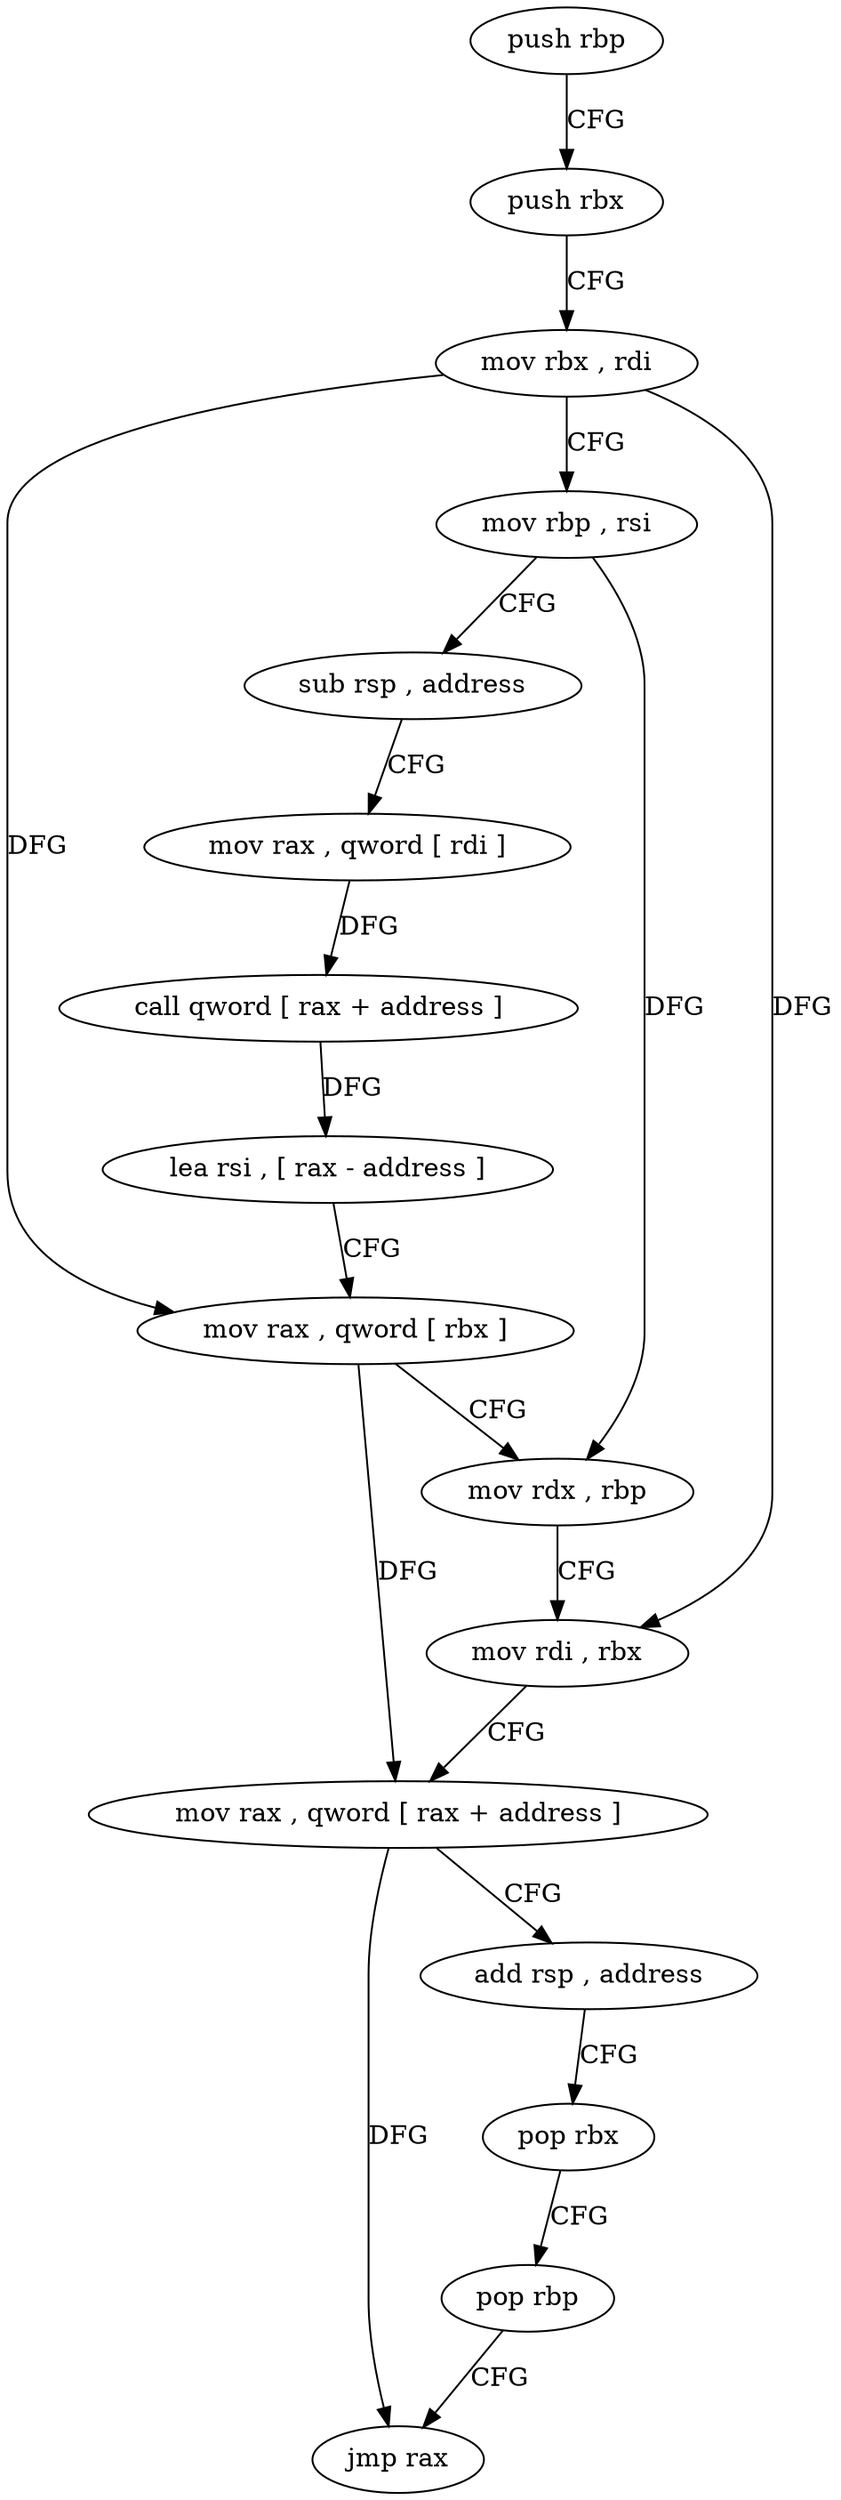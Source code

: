 digraph "func" {
"183072" [label = "push rbp" ]
"183073" [label = "push rbx" ]
"183074" [label = "mov rbx , rdi" ]
"183077" [label = "mov rbp , rsi" ]
"183080" [label = "sub rsp , address" ]
"183084" [label = "mov rax , qword [ rdi ]" ]
"183087" [label = "call qword [ rax + address ]" ]
"183090" [label = "lea rsi , [ rax - address ]" ]
"183094" [label = "mov rax , qword [ rbx ]" ]
"183097" [label = "mov rdx , rbp" ]
"183100" [label = "mov rdi , rbx" ]
"183103" [label = "mov rax , qword [ rax + address ]" ]
"183107" [label = "add rsp , address" ]
"183111" [label = "pop rbx" ]
"183112" [label = "pop rbp" ]
"183113" [label = "jmp rax" ]
"183072" -> "183073" [ label = "CFG" ]
"183073" -> "183074" [ label = "CFG" ]
"183074" -> "183077" [ label = "CFG" ]
"183074" -> "183094" [ label = "DFG" ]
"183074" -> "183100" [ label = "DFG" ]
"183077" -> "183080" [ label = "CFG" ]
"183077" -> "183097" [ label = "DFG" ]
"183080" -> "183084" [ label = "CFG" ]
"183084" -> "183087" [ label = "DFG" ]
"183087" -> "183090" [ label = "DFG" ]
"183090" -> "183094" [ label = "CFG" ]
"183094" -> "183097" [ label = "CFG" ]
"183094" -> "183103" [ label = "DFG" ]
"183097" -> "183100" [ label = "CFG" ]
"183100" -> "183103" [ label = "CFG" ]
"183103" -> "183107" [ label = "CFG" ]
"183103" -> "183113" [ label = "DFG" ]
"183107" -> "183111" [ label = "CFG" ]
"183111" -> "183112" [ label = "CFG" ]
"183112" -> "183113" [ label = "CFG" ]
}
